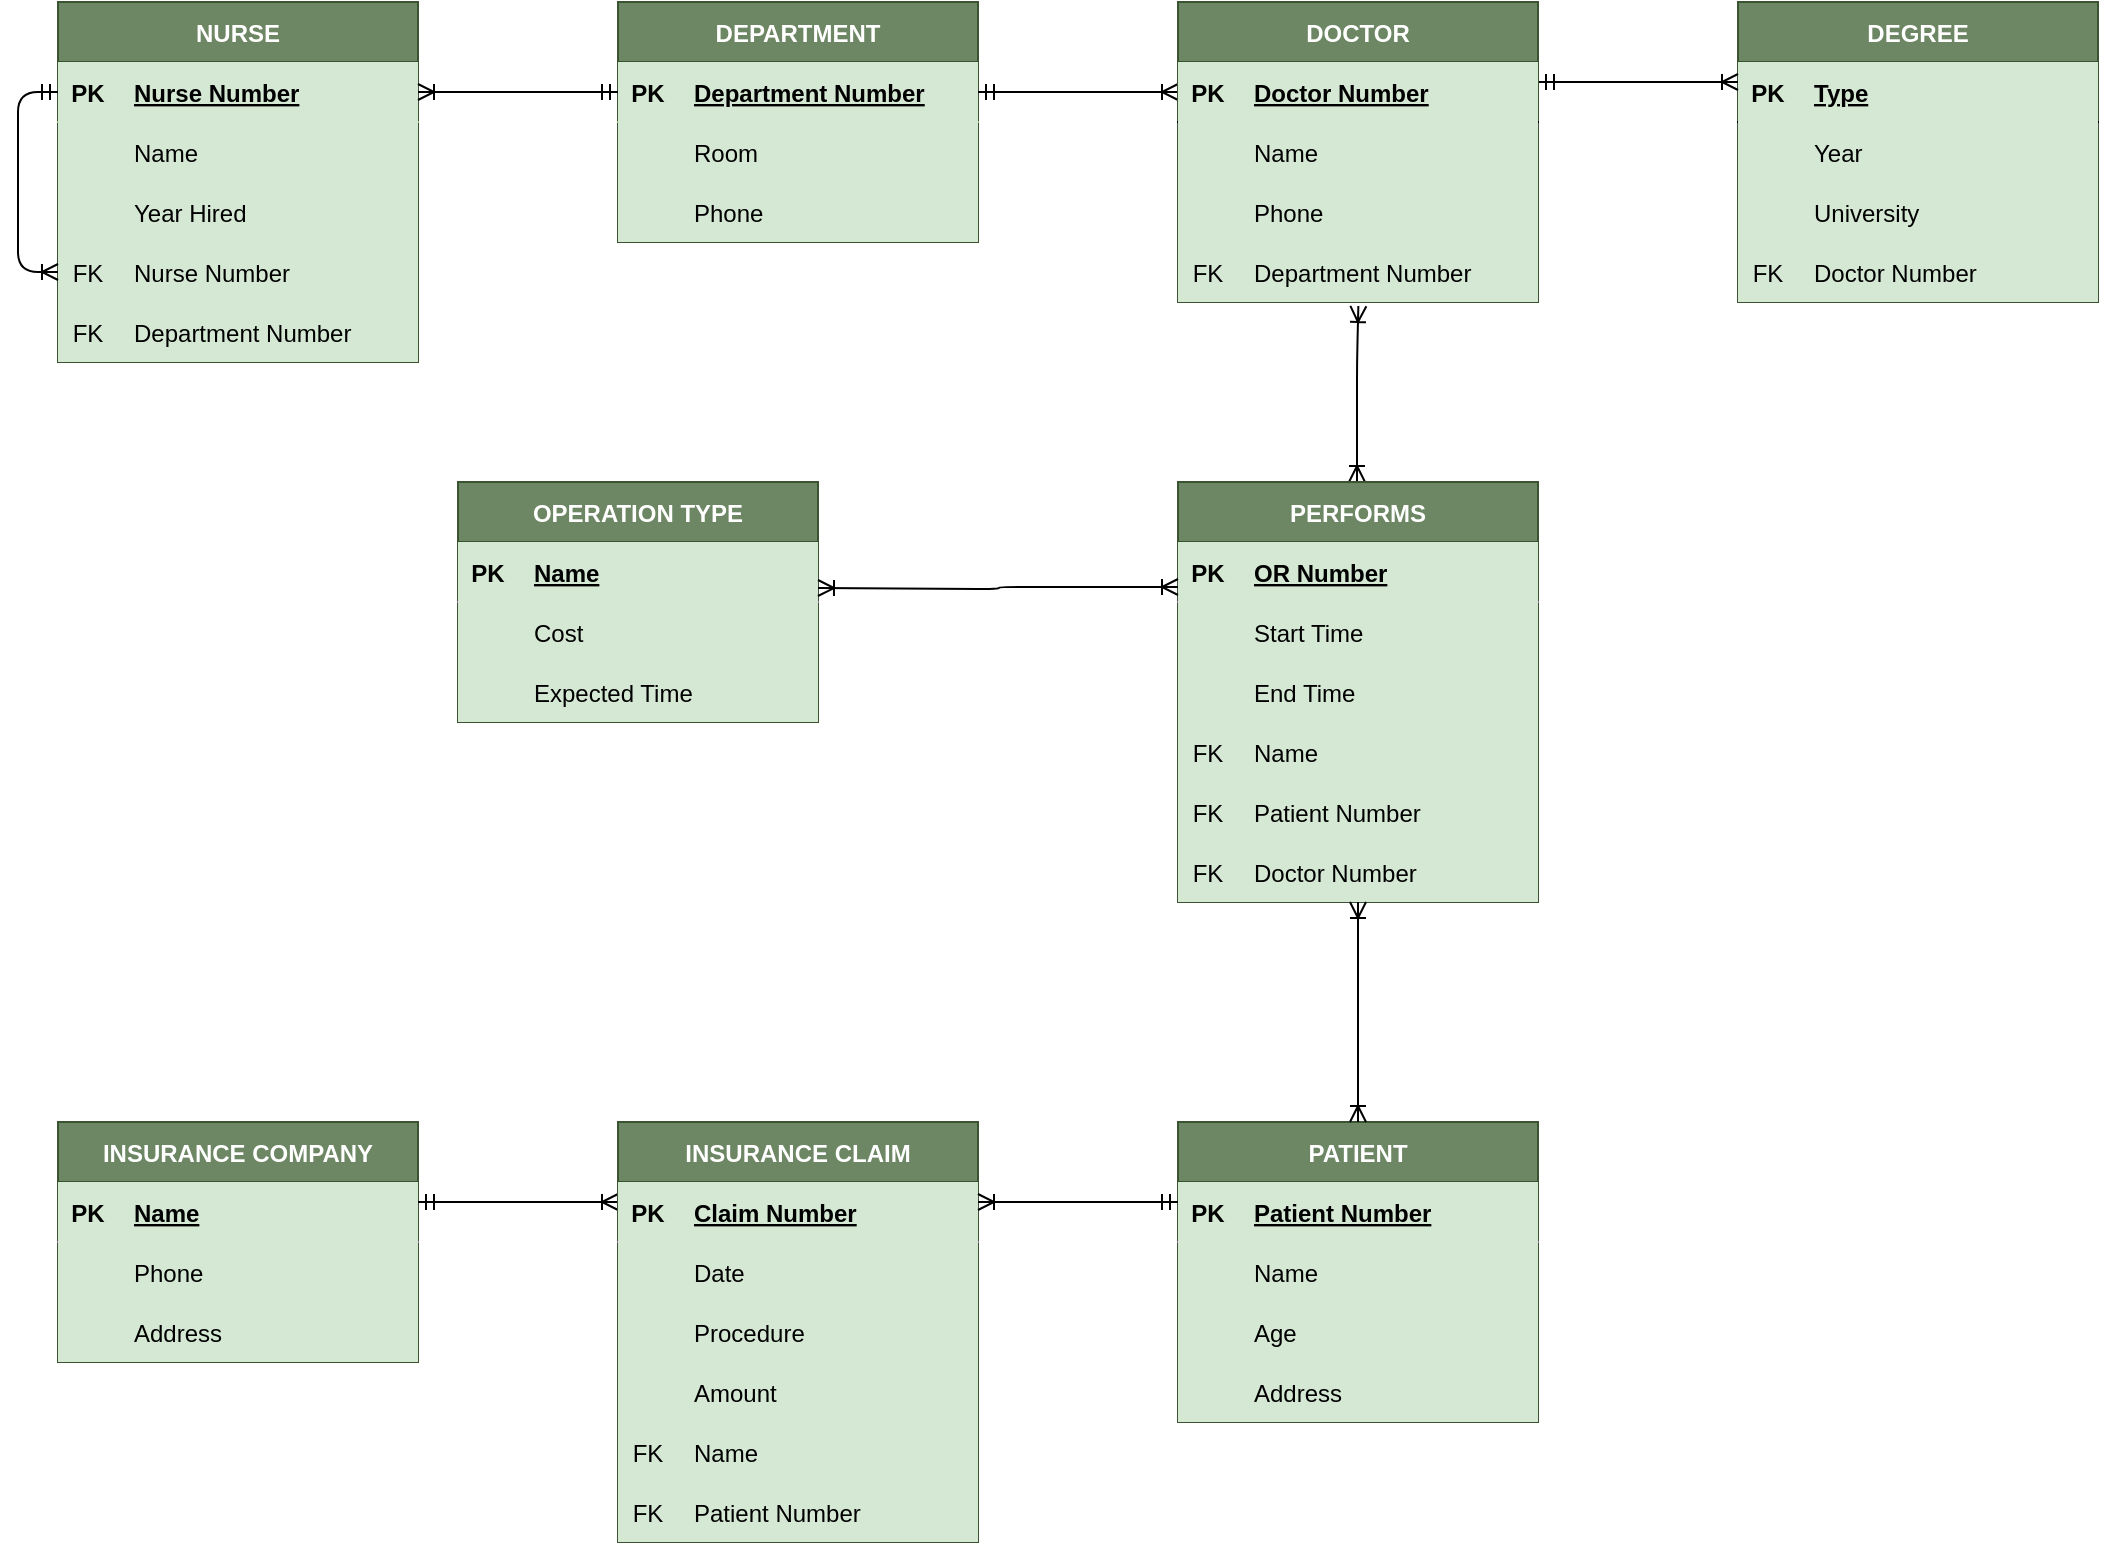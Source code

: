 <mxfile version="13.9.9" type="device"><diagram id="R2lEEEUBdFMjLlhIrx00" name="Page-1"><mxGraphModel dx="1463" dy="846" grid="1" gridSize="10" guides="1" tooltips="1" connect="1" arrows="1" fold="1" page="1" pageScale="1" pageWidth="1100" pageHeight="850" math="0" shadow="0" extFonts="Permanent Marker^https://fonts.googleapis.com/css?family=Permanent+Marker"><root><mxCell id="0"/><mxCell id="1" parent="0"/><mxCell id="9aG5olb4q19qfq-mBGyj-1" value="NURSE" style="shape=table;startSize=30;container=1;collapsible=1;childLayout=tableLayout;fixedRows=1;rowLines=0;fontStyle=1;align=center;resizeLast=1;fillColor=#6d8764;strokeColor=#3A5431;fontColor=#ffffff;" parent="1" vertex="1"><mxGeometry x="40" y="40" width="180" height="180" as="geometry"><mxRectangle x="30" y="30" width="70" height="30" as="alternateBounds"/></mxGeometry></mxCell><mxCell id="9aG5olb4q19qfq-mBGyj-2" value="" style="shape=partialRectangle;collapsible=0;dropTarget=0;pointerEvents=0;fillColor=#d5e8d4;top=0;left=0;bottom=1;right=0;points=[[0,0.5],[1,0.5]];portConstraint=eastwest;strokeColor=#82b366;" parent="9aG5olb4q19qfq-mBGyj-1" vertex="1"><mxGeometry y="30" width="180" height="30" as="geometry"/></mxCell><mxCell id="9aG5olb4q19qfq-mBGyj-3" value="PK" style="shape=partialRectangle;connectable=0;fillColor=#d5e8d4;top=0;left=0;bottom=0;right=0;fontStyle=1;overflow=hidden;strokeColor=#82b366;" parent="9aG5olb4q19qfq-mBGyj-2" vertex="1"><mxGeometry width="30" height="30" as="geometry"/></mxCell><mxCell id="9aG5olb4q19qfq-mBGyj-4" value="Nurse Number" style="shape=partialRectangle;connectable=0;fillColor=#d5e8d4;top=0;left=0;bottom=0;right=0;align=left;spacingLeft=6;fontStyle=5;overflow=hidden;strokeColor=#82b366;" parent="9aG5olb4q19qfq-mBGyj-2" vertex="1"><mxGeometry x="30" width="150" height="30" as="geometry"/></mxCell><mxCell id="9aG5olb4q19qfq-mBGyj-5" value="" style="shape=partialRectangle;collapsible=0;dropTarget=0;pointerEvents=0;fillColor=#d5e8d4;top=0;left=0;bottom=0;right=0;points=[[0,0.5],[1,0.5]];portConstraint=eastwest;strokeColor=#82b366;" parent="9aG5olb4q19qfq-mBGyj-1" vertex="1"><mxGeometry y="60" width="180" height="30" as="geometry"/></mxCell><mxCell id="9aG5olb4q19qfq-mBGyj-6" value="" style="shape=partialRectangle;connectable=0;fillColor=#d5e8d4;top=0;left=0;bottom=0;right=0;editable=1;overflow=hidden;strokeColor=#82b366;" parent="9aG5olb4q19qfq-mBGyj-5" vertex="1"><mxGeometry width="30" height="30" as="geometry"/></mxCell><mxCell id="9aG5olb4q19qfq-mBGyj-7" value="Name" style="shape=partialRectangle;connectable=0;fillColor=#d5e8d4;top=0;left=0;bottom=0;right=0;align=left;spacingLeft=6;overflow=hidden;strokeColor=#82b366;" parent="9aG5olb4q19qfq-mBGyj-5" vertex="1"><mxGeometry x="30" width="150" height="30" as="geometry"/></mxCell><mxCell id="9aG5olb4q19qfq-mBGyj-194" value="" style="shape=partialRectangle;collapsible=0;dropTarget=0;pointerEvents=0;fillColor=#d5e8d4;top=0;left=0;bottom=0;right=0;points=[[0,0.5],[1,0.5]];portConstraint=eastwest;strokeColor=#82b366;" parent="9aG5olb4q19qfq-mBGyj-1" vertex="1"><mxGeometry y="90" width="180" height="30" as="geometry"/></mxCell><mxCell id="9aG5olb4q19qfq-mBGyj-195" value="" style="shape=partialRectangle;connectable=0;fillColor=#d5e8d4;top=0;left=0;bottom=0;right=0;editable=1;overflow=hidden;strokeColor=#82b366;" parent="9aG5olb4q19qfq-mBGyj-194" vertex="1"><mxGeometry width="30" height="30" as="geometry"/></mxCell><mxCell id="9aG5olb4q19qfq-mBGyj-196" value="Year Hired" style="shape=partialRectangle;connectable=0;fillColor=#d5e8d4;top=0;left=0;bottom=0;right=0;align=left;spacingLeft=6;overflow=hidden;strokeColor=#82b366;" parent="9aG5olb4q19qfq-mBGyj-194" vertex="1"><mxGeometry x="30" width="150" height="30" as="geometry"/></mxCell><mxCell id="9aG5olb4q19qfq-mBGyj-197" value="" style="shape=partialRectangle;collapsible=0;dropTarget=0;pointerEvents=0;fillColor=#d5e8d4;top=0;left=0;bottom=0;right=0;points=[[0,0.5],[1,0.5]];portConstraint=eastwest;strokeColor=#82b366;" parent="9aG5olb4q19qfq-mBGyj-1" vertex="1"><mxGeometry y="120" width="180" height="30" as="geometry"/></mxCell><mxCell id="9aG5olb4q19qfq-mBGyj-198" value="FK" style="shape=partialRectangle;connectable=0;fillColor=#d5e8d4;top=0;left=0;bottom=0;right=0;editable=1;overflow=hidden;strokeColor=#82b366;" parent="9aG5olb4q19qfq-mBGyj-197" vertex="1"><mxGeometry width="30" height="30" as="geometry"/></mxCell><mxCell id="9aG5olb4q19qfq-mBGyj-199" value="Nurse Number" style="shape=partialRectangle;connectable=0;fillColor=#d5e8d4;top=0;left=0;bottom=0;right=0;align=left;spacingLeft=6;overflow=hidden;strokeColor=#82b366;" parent="9aG5olb4q19qfq-mBGyj-197" vertex="1"><mxGeometry x="30" width="150" height="30" as="geometry"/></mxCell><mxCell id="9aG5olb4q19qfq-mBGyj-71" value="" style="shape=partialRectangle;collapsible=0;dropTarget=0;pointerEvents=0;fillColor=#d5e8d4;top=0;left=0;bottom=0;right=0;points=[[0,0.5],[1,0.5]];portConstraint=eastwest;strokeColor=#82b366;" parent="9aG5olb4q19qfq-mBGyj-1" vertex="1"><mxGeometry y="150" width="180" height="30" as="geometry"/></mxCell><mxCell id="9aG5olb4q19qfq-mBGyj-72" value="FK" style="shape=partialRectangle;connectable=0;fillColor=#d5e8d4;top=0;left=0;bottom=0;right=0;editable=1;overflow=hidden;strokeColor=#82b366;" parent="9aG5olb4q19qfq-mBGyj-71" vertex="1"><mxGeometry width="30" height="30" as="geometry"/></mxCell><mxCell id="9aG5olb4q19qfq-mBGyj-73" value="Department Number" style="shape=partialRectangle;connectable=0;fillColor=#d5e8d4;top=0;left=0;bottom=0;right=0;align=left;spacingLeft=6;overflow=hidden;strokeColor=#82b366;" parent="9aG5olb4q19qfq-mBGyj-71" vertex="1"><mxGeometry x="30" width="150" height="30" as="geometry"/></mxCell><mxCell id="9aG5olb4q19qfq-mBGyj-18" value="DEPARTMENT" style="shape=table;startSize=30;container=1;collapsible=1;childLayout=tableLayout;fixedRows=1;rowLines=0;fontStyle=1;align=center;resizeLast=1;fillColor=#6d8764;strokeColor=#3A5431;fontColor=#ffffff;" parent="1" vertex="1"><mxGeometry x="320" y="40" width="180" height="120" as="geometry"/></mxCell><mxCell id="9aG5olb4q19qfq-mBGyj-19" value="" style="shape=partialRectangle;collapsible=0;dropTarget=0;pointerEvents=0;fillColor=#d5e8d4;top=0;left=0;bottom=1;right=0;points=[[0,0.5],[1,0.5]];portConstraint=eastwest;strokeColor=#82b366;" parent="9aG5olb4q19qfq-mBGyj-18" vertex="1"><mxGeometry y="30" width="180" height="30" as="geometry"/></mxCell><mxCell id="9aG5olb4q19qfq-mBGyj-20" value="PK" style="shape=partialRectangle;connectable=0;fillColor=#d5e8d4;top=0;left=0;bottom=0;right=0;fontStyle=1;overflow=hidden;strokeColor=#9673a6;" parent="9aG5olb4q19qfq-mBGyj-19" vertex="1"><mxGeometry width="30" height="30" as="geometry"/></mxCell><mxCell id="9aG5olb4q19qfq-mBGyj-21" value="Department Number" style="shape=partialRectangle;connectable=0;fillColor=#d5e8d4;top=0;left=0;bottom=0;right=0;align=left;spacingLeft=6;fontStyle=5;overflow=hidden;strokeColor=#82b366;" parent="9aG5olb4q19qfq-mBGyj-19" vertex="1"><mxGeometry x="30" width="150" height="30" as="geometry"/></mxCell><mxCell id="9aG5olb4q19qfq-mBGyj-22" value="" style="shape=partialRectangle;collapsible=0;dropTarget=0;pointerEvents=0;fillColor=#d5e8d4;top=0;left=0;bottom=0;right=0;points=[[0,0.5],[1,0.5]];portConstraint=eastwest;strokeColor=#82b366;" parent="9aG5olb4q19qfq-mBGyj-18" vertex="1"><mxGeometry y="60" width="180" height="30" as="geometry"/></mxCell><mxCell id="9aG5olb4q19qfq-mBGyj-23" value="" style="shape=partialRectangle;connectable=0;fillColor=#d5e8d4;top=0;left=0;bottom=0;right=0;editable=1;overflow=hidden;strokeColor=#9673a6;" parent="9aG5olb4q19qfq-mBGyj-22" vertex="1"><mxGeometry width="30" height="30" as="geometry"/></mxCell><mxCell id="9aG5olb4q19qfq-mBGyj-24" value="Room" style="shape=partialRectangle;connectable=0;fillColor=#d5e8d4;top=0;left=0;bottom=0;right=0;align=left;spacingLeft=6;overflow=hidden;strokeColor=#9673a6;" parent="9aG5olb4q19qfq-mBGyj-22" vertex="1"><mxGeometry x="30" width="150" height="30" as="geometry"/></mxCell><mxCell id="9aG5olb4q19qfq-mBGyj-25" value="" style="shape=partialRectangle;collapsible=0;dropTarget=0;pointerEvents=0;fillColor=#d5e8d4;top=0;left=0;bottom=0;right=0;points=[[0,0.5],[1,0.5]];portConstraint=eastwest;strokeColor=#82b366;" parent="9aG5olb4q19qfq-mBGyj-18" vertex="1"><mxGeometry y="90" width="180" height="30" as="geometry"/></mxCell><mxCell id="9aG5olb4q19qfq-mBGyj-26" value="" style="shape=partialRectangle;connectable=0;fillColor=#d5e8d4;top=0;left=0;bottom=0;right=0;editable=1;overflow=hidden;strokeColor=#9673a6;" parent="9aG5olb4q19qfq-mBGyj-25" vertex="1"><mxGeometry width="30" height="30" as="geometry"/></mxCell><mxCell id="9aG5olb4q19qfq-mBGyj-27" value="Phone" style="shape=partialRectangle;connectable=0;fillColor=#d5e8d4;top=0;left=0;bottom=0;right=0;align=left;spacingLeft=6;overflow=hidden;strokeColor=#9673a6;" parent="9aG5olb4q19qfq-mBGyj-25" vertex="1"><mxGeometry x="30" width="150" height="30" as="geometry"/></mxCell><mxCell id="9aG5olb4q19qfq-mBGyj-44" value="DEGREE" style="shape=table;startSize=30;container=1;collapsible=1;childLayout=tableLayout;fixedRows=1;rowLines=0;fontStyle=1;align=center;resizeLast=1;fillColor=#6d8764;strokeColor=#3A5431;fontColor=#ffffff;" parent="1" vertex="1"><mxGeometry x="880" y="40" width="180" height="150" as="geometry"/></mxCell><mxCell id="9aG5olb4q19qfq-mBGyj-45" value="" style="shape=partialRectangle;collapsible=0;dropTarget=0;pointerEvents=0;fillColor=none;top=0;left=0;bottom=1;right=0;points=[[0,0.5],[1,0.5]];portConstraint=eastwest;" parent="9aG5olb4q19qfq-mBGyj-44" vertex="1"><mxGeometry y="30" width="180" height="30" as="geometry"/></mxCell><mxCell id="9aG5olb4q19qfq-mBGyj-46" value="PK" style="shape=partialRectangle;connectable=0;fillColor=#d5e8d4;top=0;left=0;bottom=0;right=0;fontStyle=1;overflow=hidden;strokeColor=#82b366;" parent="9aG5olb4q19qfq-mBGyj-45" vertex="1"><mxGeometry width="30" height="30" as="geometry"/></mxCell><mxCell id="9aG5olb4q19qfq-mBGyj-47" value="Type" style="shape=partialRectangle;connectable=0;fillColor=#d5e8d4;top=0;left=0;bottom=0;right=0;align=left;spacingLeft=6;fontStyle=5;overflow=hidden;strokeColor=#82b366;" parent="9aG5olb4q19qfq-mBGyj-45" vertex="1"><mxGeometry x="30" width="150" height="30" as="geometry"/></mxCell><mxCell id="9aG5olb4q19qfq-mBGyj-48" value="" style="shape=partialRectangle;collapsible=0;dropTarget=0;pointerEvents=0;fillColor=none;top=0;left=0;bottom=0;right=0;points=[[0,0.5],[1,0.5]];portConstraint=eastwest;" parent="9aG5olb4q19qfq-mBGyj-44" vertex="1"><mxGeometry y="60" width="180" height="30" as="geometry"/></mxCell><mxCell id="9aG5olb4q19qfq-mBGyj-49" value="" style="shape=partialRectangle;connectable=0;fillColor=#d5e8d4;top=0;left=0;bottom=0;right=0;editable=1;overflow=hidden;strokeColor=#82b366;" parent="9aG5olb4q19qfq-mBGyj-48" vertex="1"><mxGeometry width="30" height="30" as="geometry"/></mxCell><mxCell id="9aG5olb4q19qfq-mBGyj-50" value="Year" style="shape=partialRectangle;connectable=0;fillColor=#d5e8d4;top=0;left=0;bottom=0;right=0;align=left;spacingLeft=6;overflow=hidden;strokeColor=#82b366;" parent="9aG5olb4q19qfq-mBGyj-48" vertex="1"><mxGeometry x="30" width="150" height="30" as="geometry"/></mxCell><mxCell id="9aG5olb4q19qfq-mBGyj-51" value="" style="shape=partialRectangle;collapsible=0;dropTarget=0;pointerEvents=0;fillColor=none;top=0;left=0;bottom=0;right=0;points=[[0,0.5],[1,0.5]];portConstraint=eastwest;" parent="9aG5olb4q19qfq-mBGyj-44" vertex="1"><mxGeometry y="90" width="180" height="30" as="geometry"/></mxCell><mxCell id="9aG5olb4q19qfq-mBGyj-52" value="" style="shape=partialRectangle;connectable=0;fillColor=#d5e8d4;top=0;left=0;bottom=0;right=0;editable=1;overflow=hidden;strokeColor=#82b366;" parent="9aG5olb4q19qfq-mBGyj-51" vertex="1"><mxGeometry width="30" height="30" as="geometry"/></mxCell><mxCell id="9aG5olb4q19qfq-mBGyj-53" value="University" style="shape=partialRectangle;connectable=0;fillColor=#d5e8d4;top=0;left=0;bottom=0;right=0;align=left;spacingLeft=6;overflow=hidden;strokeColor=#82b366;" parent="9aG5olb4q19qfq-mBGyj-51" vertex="1"><mxGeometry x="30" width="150" height="30" as="geometry"/></mxCell><mxCell id="9aG5olb4q19qfq-mBGyj-221" value="" style="shape=partialRectangle;collapsible=0;dropTarget=0;pointerEvents=0;fillColor=none;top=0;left=0;bottom=0;right=0;points=[[0,0.5],[1,0.5]];portConstraint=eastwest;" parent="9aG5olb4q19qfq-mBGyj-44" vertex="1"><mxGeometry y="120" width="180" height="30" as="geometry"/></mxCell><mxCell id="9aG5olb4q19qfq-mBGyj-222" value="FK" style="shape=partialRectangle;connectable=0;fillColor=#d5e8d4;top=0;left=0;bottom=0;right=0;editable=1;overflow=hidden;strokeColor=#82b366;" parent="9aG5olb4q19qfq-mBGyj-221" vertex="1"><mxGeometry width="30" height="30" as="geometry"/></mxCell><mxCell id="9aG5olb4q19qfq-mBGyj-223" value="Doctor Number" style="shape=partialRectangle;connectable=0;fillColor=#d5e8d4;top=0;left=0;bottom=0;right=0;align=left;spacingLeft=6;overflow=hidden;strokeColor=#82b366;" parent="9aG5olb4q19qfq-mBGyj-221" vertex="1"><mxGeometry x="30" width="150" height="30" as="geometry"/></mxCell><mxCell id="9aG5olb4q19qfq-mBGyj-90" value="OPERATION TYPE" style="shape=table;startSize=30;container=1;collapsible=1;childLayout=tableLayout;fixedRows=1;rowLines=0;fontStyle=1;align=center;resizeLast=1;fillColor=#6d8764;strokeColor=#3A5431;fontColor=#ffffff;" parent="1" vertex="1"><mxGeometry x="240" y="280" width="180" height="120" as="geometry"/></mxCell><mxCell id="9aG5olb4q19qfq-mBGyj-91" value="" style="shape=partialRectangle;collapsible=0;dropTarget=0;pointerEvents=0;fillColor=#e1d5e7;top=0;left=0;bottom=1;right=0;points=[[0,0.5],[1,0.5]];portConstraint=eastwest;strokeColor=#9673a6;" parent="9aG5olb4q19qfq-mBGyj-90" vertex="1"><mxGeometry y="30" width="180" height="30" as="geometry"/></mxCell><mxCell id="9aG5olb4q19qfq-mBGyj-92" value="PK" style="shape=partialRectangle;connectable=0;fillColor=#d5e8d4;top=0;left=0;bottom=0;right=0;fontStyle=1;overflow=hidden;strokeColor=#82b366;" parent="9aG5olb4q19qfq-mBGyj-91" vertex="1"><mxGeometry width="30" height="30" as="geometry"/></mxCell><mxCell id="9aG5olb4q19qfq-mBGyj-93" value="Name" style="shape=partialRectangle;connectable=0;fillColor=#d5e8d4;top=0;left=0;bottom=0;right=0;align=left;spacingLeft=6;fontStyle=5;overflow=hidden;strokeColor=#82b366;" parent="9aG5olb4q19qfq-mBGyj-91" vertex="1"><mxGeometry x="30" width="150" height="30" as="geometry"/></mxCell><mxCell id="9aG5olb4q19qfq-mBGyj-94" value="" style="shape=partialRectangle;collapsible=0;dropTarget=0;pointerEvents=0;fillColor=#e1d5e7;top=0;left=0;bottom=0;right=0;points=[[0,0.5],[1,0.5]];portConstraint=eastwest;strokeColor=#9673a6;" parent="9aG5olb4q19qfq-mBGyj-90" vertex="1"><mxGeometry y="60" width="180" height="30" as="geometry"/></mxCell><mxCell id="9aG5olb4q19qfq-mBGyj-95" value="" style="shape=partialRectangle;connectable=0;fillColor=#d5e8d4;top=0;left=0;bottom=0;right=0;editable=1;overflow=hidden;strokeColor=#82b366;" parent="9aG5olb4q19qfq-mBGyj-94" vertex="1"><mxGeometry width="30" height="30" as="geometry"/></mxCell><mxCell id="9aG5olb4q19qfq-mBGyj-96" value="Cost" style="shape=partialRectangle;connectable=0;fillColor=#d5e8d4;top=0;left=0;bottom=0;right=0;align=left;spacingLeft=6;overflow=hidden;strokeColor=#82b366;" parent="9aG5olb4q19qfq-mBGyj-94" vertex="1"><mxGeometry x="30" width="150" height="30" as="geometry"/></mxCell><mxCell id="9aG5olb4q19qfq-mBGyj-97" value="" style="shape=partialRectangle;collapsible=0;dropTarget=0;pointerEvents=0;fillColor=#e1d5e7;top=0;left=0;bottom=0;right=0;points=[[0,0.5],[1,0.5]];portConstraint=eastwest;strokeColor=#9673a6;" parent="9aG5olb4q19qfq-mBGyj-90" vertex="1"><mxGeometry y="90" width="180" height="30" as="geometry"/></mxCell><mxCell id="9aG5olb4q19qfq-mBGyj-98" value="" style="shape=partialRectangle;connectable=0;fillColor=#d5e8d4;top=0;left=0;bottom=0;right=0;editable=1;overflow=hidden;strokeColor=#82b366;" parent="9aG5olb4q19qfq-mBGyj-97" vertex="1"><mxGeometry width="30" height="30" as="geometry"/></mxCell><mxCell id="9aG5olb4q19qfq-mBGyj-99" value="Expected Time" style="shape=partialRectangle;connectable=0;fillColor=#d5e8d4;top=0;left=0;bottom=0;right=0;align=left;spacingLeft=6;overflow=hidden;strokeColor=#82b366;" parent="9aG5olb4q19qfq-mBGyj-97" vertex="1"><mxGeometry x="30" width="150" height="30" as="geometry"/></mxCell><mxCell id="9aG5olb4q19qfq-mBGyj-118" value="PATIENT" style="shape=table;startSize=30;container=1;collapsible=1;childLayout=tableLayout;fixedRows=1;rowLines=0;fontStyle=1;align=center;resizeLast=1;strokeWidth=1;fontSize=12;fontColor=#ffffff;html=0;fillColor=#6d8764;strokeColor=#3A5431;" parent="1" vertex="1"><mxGeometry x="600" y="600" width="180" height="150" as="geometry"/></mxCell><mxCell id="9aG5olb4q19qfq-mBGyj-119" value="" style="shape=partialRectangle;collapsible=0;dropTarget=0;pointerEvents=0;fillColor=#e1d5e7;top=0;left=0;bottom=1;right=0;points=[[0,0.5],[1,0.5]];portConstraint=eastwest;strokeColor=#9673a6;" parent="9aG5olb4q19qfq-mBGyj-118" vertex="1"><mxGeometry y="30" width="180" height="30" as="geometry"/></mxCell><mxCell id="9aG5olb4q19qfq-mBGyj-120" value="PK" style="shape=partialRectangle;connectable=0;fillColor=#d5e8d4;top=0;left=0;bottom=0;right=0;fontStyle=1;overflow=hidden;strokeColor=#82b366;" parent="9aG5olb4q19qfq-mBGyj-119" vertex="1"><mxGeometry width="30" height="30" as="geometry"/></mxCell><mxCell id="9aG5olb4q19qfq-mBGyj-121" value="Patient Number" style="shape=partialRectangle;connectable=0;fillColor=#d5e8d4;top=0;left=0;bottom=0;right=0;align=left;spacingLeft=6;fontStyle=5;overflow=hidden;strokeColor=#82b366;" parent="9aG5olb4q19qfq-mBGyj-119" vertex="1"><mxGeometry x="30" width="150" height="30" as="geometry"/></mxCell><mxCell id="9aG5olb4q19qfq-mBGyj-122" value="" style="shape=partialRectangle;collapsible=0;dropTarget=0;pointerEvents=0;fillColor=#e1d5e7;top=0;left=0;bottom=0;right=0;points=[[0,0.5],[1,0.5]];portConstraint=eastwest;strokeColor=#9673a6;" parent="9aG5olb4q19qfq-mBGyj-118" vertex="1"><mxGeometry y="60" width="180" height="30" as="geometry"/></mxCell><mxCell id="9aG5olb4q19qfq-mBGyj-123" value="" style="shape=partialRectangle;connectable=0;fillColor=#d5e8d4;top=0;left=0;bottom=0;right=0;editable=1;overflow=hidden;strokeColor=#82b366;" parent="9aG5olb4q19qfq-mBGyj-122" vertex="1"><mxGeometry width="30" height="30" as="geometry"/></mxCell><mxCell id="9aG5olb4q19qfq-mBGyj-124" value="Name" style="shape=partialRectangle;connectable=0;fillColor=#d5e8d4;top=0;left=0;bottom=0;right=0;align=left;spacingLeft=6;overflow=hidden;strokeColor=#82b366;" parent="9aG5olb4q19qfq-mBGyj-122" vertex="1"><mxGeometry x="30" width="150" height="30" as="geometry"/></mxCell><mxCell id="9aG5olb4q19qfq-mBGyj-125" value="" style="shape=partialRectangle;collapsible=0;dropTarget=0;pointerEvents=0;fillColor=#e1d5e7;top=0;left=0;bottom=0;right=0;points=[[0,0.5],[1,0.5]];portConstraint=eastwest;strokeColor=#9673a6;" parent="9aG5olb4q19qfq-mBGyj-118" vertex="1"><mxGeometry y="90" width="180" height="30" as="geometry"/></mxCell><mxCell id="9aG5olb4q19qfq-mBGyj-126" value="" style="shape=partialRectangle;connectable=0;fillColor=#d5e8d4;top=0;left=0;bottom=0;right=0;editable=1;overflow=hidden;strokeColor=#82b366;" parent="9aG5olb4q19qfq-mBGyj-125" vertex="1"><mxGeometry width="30" height="30" as="geometry"/></mxCell><mxCell id="9aG5olb4q19qfq-mBGyj-127" value="Age" style="shape=partialRectangle;connectable=0;fillColor=#d5e8d4;top=0;left=0;bottom=0;right=0;align=left;spacingLeft=6;overflow=hidden;strokeColor=#82b366;" parent="9aG5olb4q19qfq-mBGyj-125" vertex="1"><mxGeometry x="30" width="150" height="30" as="geometry"/></mxCell><mxCell id="9aG5olb4q19qfq-mBGyj-128" value="" style="shape=partialRectangle;collapsible=0;dropTarget=0;pointerEvents=0;fillColor=#e1d5e7;top=0;left=0;bottom=0;right=0;points=[[0,0.5],[1,0.5]];portConstraint=eastwest;strokeColor=#9673a6;" parent="9aG5olb4q19qfq-mBGyj-118" vertex="1"><mxGeometry y="120" width="180" height="30" as="geometry"/></mxCell><mxCell id="9aG5olb4q19qfq-mBGyj-129" value="" style="shape=partialRectangle;connectable=0;fillColor=#d5e8d4;top=0;left=0;bottom=0;right=0;editable=1;overflow=hidden;strokeColor=#82b366;" parent="9aG5olb4q19qfq-mBGyj-128" vertex="1"><mxGeometry width="30" height="30" as="geometry"/></mxCell><mxCell id="9aG5olb4q19qfq-mBGyj-130" value="Address" style="shape=partialRectangle;connectable=0;fillColor=#d5e8d4;top=0;left=0;bottom=0;right=0;align=left;spacingLeft=6;overflow=hidden;strokeColor=#82b366;" parent="9aG5olb4q19qfq-mBGyj-128" vertex="1"><mxGeometry x="30" width="150" height="30" as="geometry"/></mxCell><mxCell id="9aG5olb4q19qfq-mBGyj-170" value="INSURANCE COMPANY" style="shape=table;startSize=30;container=1;collapsible=1;childLayout=tableLayout;fixedRows=1;rowLines=0;fontStyle=1;align=center;resizeLast=1;strokeWidth=1;fontSize=12;fontColor=#ffffff;html=0;fillColor=#6d8764;strokeColor=#3A5431;" parent="1" vertex="1"><mxGeometry x="40" y="600" width="180" height="120" as="geometry"/></mxCell><mxCell id="9aG5olb4q19qfq-mBGyj-171" value="" style="shape=partialRectangle;collapsible=0;dropTarget=0;pointerEvents=0;fillColor=#e1d5e7;top=0;left=0;bottom=1;right=0;points=[[0,0.5],[1,0.5]];portConstraint=eastwest;strokeColor=#9673a6;" parent="9aG5olb4q19qfq-mBGyj-170" vertex="1"><mxGeometry y="30" width="180" height="30" as="geometry"/></mxCell><mxCell id="9aG5olb4q19qfq-mBGyj-172" value="PK" style="shape=partialRectangle;connectable=0;fillColor=#d5e8d4;top=0;left=0;bottom=0;right=0;fontStyle=1;overflow=hidden;strokeColor=#82b366;" parent="9aG5olb4q19qfq-mBGyj-171" vertex="1"><mxGeometry width="30" height="30" as="geometry"/></mxCell><mxCell id="9aG5olb4q19qfq-mBGyj-173" value="Name" style="shape=partialRectangle;connectable=0;fillColor=#d5e8d4;top=0;left=0;bottom=0;right=0;align=left;spacingLeft=6;fontStyle=5;overflow=hidden;strokeColor=#82b366;" parent="9aG5olb4q19qfq-mBGyj-171" vertex="1"><mxGeometry x="30" width="150" height="30" as="geometry"/></mxCell><mxCell id="9aG5olb4q19qfq-mBGyj-174" value="" style="shape=partialRectangle;collapsible=0;dropTarget=0;pointerEvents=0;fillColor=#e1d5e7;top=0;left=0;bottom=0;right=0;points=[[0,0.5],[1,0.5]];portConstraint=eastwest;strokeColor=#9673a6;" parent="9aG5olb4q19qfq-mBGyj-170" vertex="1"><mxGeometry y="60" width="180" height="30" as="geometry"/></mxCell><mxCell id="9aG5olb4q19qfq-mBGyj-175" value="" style="shape=partialRectangle;connectable=0;fillColor=#d5e8d4;top=0;left=0;bottom=0;right=0;editable=1;overflow=hidden;strokeColor=#82b366;" parent="9aG5olb4q19qfq-mBGyj-174" vertex="1"><mxGeometry width="30" height="30" as="geometry"/></mxCell><mxCell id="9aG5olb4q19qfq-mBGyj-176" value="Phone" style="shape=partialRectangle;connectable=0;fillColor=#d5e8d4;top=0;left=0;bottom=0;right=0;align=left;spacingLeft=6;overflow=hidden;strokeColor=#82b366;" parent="9aG5olb4q19qfq-mBGyj-174" vertex="1"><mxGeometry x="30" width="150" height="30" as="geometry"/></mxCell><mxCell id="9aG5olb4q19qfq-mBGyj-177" value="" style="shape=partialRectangle;collapsible=0;dropTarget=0;pointerEvents=0;fillColor=#e1d5e7;top=0;left=0;bottom=0;right=0;points=[[0,0.5],[1,0.5]];portConstraint=eastwest;strokeColor=#9673a6;" parent="9aG5olb4q19qfq-mBGyj-170" vertex="1"><mxGeometry y="90" width="180" height="30" as="geometry"/></mxCell><mxCell id="9aG5olb4q19qfq-mBGyj-178" value="" style="shape=partialRectangle;connectable=0;fillColor=#d5e8d4;top=0;left=0;bottom=0;right=0;editable=1;overflow=hidden;strokeColor=#82b366;" parent="9aG5olb4q19qfq-mBGyj-177" vertex="1"><mxGeometry width="30" height="30" as="geometry"/></mxCell><mxCell id="9aG5olb4q19qfq-mBGyj-179" value="Address" style="shape=partialRectangle;connectable=0;fillColor=#d5e8d4;top=0;left=0;bottom=0;right=0;align=left;spacingLeft=6;overflow=hidden;strokeColor=#82b366;" parent="9aG5olb4q19qfq-mBGyj-177" vertex="1"><mxGeometry x="30" width="150" height="30" as="geometry"/></mxCell><mxCell id="9aG5olb4q19qfq-mBGyj-185" value="" style="edgeStyle=orthogonalEdgeStyle;fontSize=12;html=1;endArrow=ERoneToMany;startArrow=ERmandOne;exitX=0;exitY=0.5;exitDx=0;exitDy=0;entryX=1;entryY=0.5;entryDx=0;entryDy=0;" parent="1" source="9aG5olb4q19qfq-mBGyj-19" target="9aG5olb4q19qfq-mBGyj-2" edge="1"><mxGeometry width="100" height="100" relative="1" as="geometry"><mxPoint x="260" y="260" as="sourcePoint"/><mxPoint x="260" y="110" as="targetPoint"/></mxGeometry></mxCell><mxCell id="9aG5olb4q19qfq-mBGyj-187" value="" style="edgeStyle=orthogonalEdgeStyle;fontSize=12;html=1;endArrow=ERoneToMany;startArrow=ERmandOne;exitX=1;exitY=0.5;exitDx=0;exitDy=0;endFill=0;startFill=0;" parent="1" source="9aG5olb4q19qfq-mBGyj-19" edge="1"><mxGeometry width="100" height="100" relative="1" as="geometry"><mxPoint x="500" y="210" as="sourcePoint"/><mxPoint x="600" y="85" as="targetPoint"/></mxGeometry></mxCell><mxCell id="9aG5olb4q19qfq-mBGyj-189" value="" style="edgeStyle=elbowEdgeStyle;fontSize=12;html=1;endArrow=ERoneToMany;startArrow=ERmandOne;entryX=0;entryY=0.75;entryDx=0;entryDy=0;exitX=0;exitY=0.25;exitDx=0;exitDy=0;" parent="1" source="9aG5olb4q19qfq-mBGyj-1" target="9aG5olb4q19qfq-mBGyj-1" edge="1"><mxGeometry width="100" height="100" relative="1" as="geometry"><mxPoint x="70" y="210" as="sourcePoint"/><mxPoint x="210" y="224.5" as="targetPoint"/><Array as="points"><mxPoint x="20" y="80"/><mxPoint x="10" y="120"/></Array></mxGeometry></mxCell><mxCell id="9aG5olb4q19qfq-mBGyj-190" value="" style="edgeStyle=orthogonalEdgeStyle;fontSize=12;html=1;endArrow=ERoneToMany;startArrow=ERmandOne;exitX=1;exitY=0.5;exitDx=0;exitDy=0;endFill=0;startFill=0;" parent="1" edge="1"><mxGeometry width="100" height="100" relative="1" as="geometry"><mxPoint x="780" y="80" as="sourcePoint"/><mxPoint x="880" y="80" as="targetPoint"/></mxGeometry></mxCell><mxCell id="9aG5olb4q19qfq-mBGyj-191" value="" style="fontSize=12;html=1;endArrow=ERoneToMany;startArrow=ERoneToMany;edgeStyle=orthogonalEdgeStyle;entryX=0.501;entryY=1.067;entryDx=0;entryDy=0;entryPerimeter=0;" parent="1" target="9aG5olb4q19qfq-mBGyj-247" edge="1"><mxGeometry width="100" height="100" relative="1" as="geometry"><mxPoint x="689.5" y="280" as="sourcePoint"/><mxPoint x="689.5" y="200" as="targetPoint"/><Array as="points"><mxPoint x="690" y="220"/><mxPoint x="690" y="220"/></Array></mxGeometry></mxCell><mxCell id="9aG5olb4q19qfq-mBGyj-193" value="" style="edgeStyle=orthogonalEdgeStyle;fontSize=12;html=1;endArrow=ERoneToMany;startArrow=ERmandOne;entryX=1;entryY=0.5;entryDx=0;entryDy=0;" parent="1" edge="1"><mxGeometry width="100" height="100" relative="1" as="geometry"><mxPoint x="220" y="640" as="sourcePoint"/><mxPoint x="320" y="640" as="targetPoint"/></mxGeometry></mxCell><mxCell id="9aG5olb4q19qfq-mBGyj-237" value="DOCTOR" style="shape=table;startSize=30;container=1;collapsible=1;childLayout=tableLayout;fixedRows=1;rowLines=0;fontStyle=1;align=center;resizeLast=1;fillColor=#6d8764;strokeColor=#3A5431;fontColor=#ffffff;" parent="1" vertex="1"><mxGeometry x="600" y="40" width="180" height="150" as="geometry"/></mxCell><mxCell id="9aG5olb4q19qfq-mBGyj-238" value="" style="shape=partialRectangle;collapsible=0;dropTarget=0;pointerEvents=0;fillColor=none;top=0;left=0;bottom=1;right=0;points=[[0,0.5],[1,0.5]];portConstraint=eastwest;" parent="9aG5olb4q19qfq-mBGyj-237" vertex="1"><mxGeometry y="30" width="180" height="30" as="geometry"/></mxCell><mxCell id="9aG5olb4q19qfq-mBGyj-239" value="PK" style="shape=partialRectangle;connectable=0;fillColor=#d5e8d4;top=0;left=0;bottom=0;right=0;fontStyle=1;overflow=hidden;strokeColor=#82b366;" parent="9aG5olb4q19qfq-mBGyj-238" vertex="1"><mxGeometry width="30" height="30" as="geometry"/></mxCell><mxCell id="9aG5olb4q19qfq-mBGyj-240" value="Doctor Number" style="shape=partialRectangle;connectable=0;fillColor=#d5e8d4;top=0;left=0;bottom=0;right=0;align=left;spacingLeft=6;fontStyle=5;overflow=hidden;strokeColor=#82b366;" parent="9aG5olb4q19qfq-mBGyj-238" vertex="1"><mxGeometry x="30" width="150" height="30" as="geometry"/></mxCell><mxCell id="9aG5olb4q19qfq-mBGyj-241" value="" style="shape=partialRectangle;collapsible=0;dropTarget=0;pointerEvents=0;fillColor=none;top=0;left=0;bottom=0;right=0;points=[[0,0.5],[1,0.5]];portConstraint=eastwest;" parent="9aG5olb4q19qfq-mBGyj-237" vertex="1"><mxGeometry y="60" width="180" height="30" as="geometry"/></mxCell><mxCell id="9aG5olb4q19qfq-mBGyj-242" value="" style="shape=partialRectangle;connectable=0;fillColor=#d5e8d4;top=0;left=0;bottom=0;right=0;editable=1;overflow=hidden;strokeColor=#82b366;" parent="9aG5olb4q19qfq-mBGyj-241" vertex="1"><mxGeometry width="30" height="30" as="geometry"/></mxCell><mxCell id="9aG5olb4q19qfq-mBGyj-243" value="Name" style="shape=partialRectangle;connectable=0;fillColor=#d5e8d4;top=0;left=0;bottom=0;right=0;align=left;spacingLeft=6;overflow=hidden;strokeColor=#82b366;" parent="9aG5olb4q19qfq-mBGyj-241" vertex="1"><mxGeometry x="30" width="150" height="30" as="geometry"/></mxCell><mxCell id="9aG5olb4q19qfq-mBGyj-244" value="" style="shape=partialRectangle;collapsible=0;dropTarget=0;pointerEvents=0;fillColor=none;top=0;left=0;bottom=0;right=0;points=[[0,0.5],[1,0.5]];portConstraint=eastwest;" parent="9aG5olb4q19qfq-mBGyj-237" vertex="1"><mxGeometry y="90" width="180" height="30" as="geometry"/></mxCell><mxCell id="9aG5olb4q19qfq-mBGyj-245" value="" style="shape=partialRectangle;connectable=0;fillColor=#d5e8d4;top=0;left=0;bottom=0;right=0;editable=1;overflow=hidden;strokeColor=#82b366;" parent="9aG5olb4q19qfq-mBGyj-244" vertex="1"><mxGeometry width="30" height="30" as="geometry"/></mxCell><mxCell id="9aG5olb4q19qfq-mBGyj-246" value="Phone" style="shape=partialRectangle;connectable=0;fillColor=#d5e8d4;top=0;left=0;bottom=0;right=0;align=left;spacingLeft=6;overflow=hidden;strokeColor=#82b366;" parent="9aG5olb4q19qfq-mBGyj-244" vertex="1"><mxGeometry x="30" width="150" height="30" as="geometry"/></mxCell><mxCell id="9aG5olb4q19qfq-mBGyj-247" value="" style="shape=partialRectangle;collapsible=0;dropTarget=0;pointerEvents=0;fillColor=none;top=0;left=0;bottom=0;right=0;points=[[0,0.5],[1,0.5]];portConstraint=eastwest;" parent="9aG5olb4q19qfq-mBGyj-237" vertex="1"><mxGeometry y="120" width="180" height="30" as="geometry"/></mxCell><mxCell id="9aG5olb4q19qfq-mBGyj-248" value="FK" style="shape=partialRectangle;connectable=0;fillColor=#d5e8d4;top=0;left=0;bottom=0;right=0;editable=1;overflow=hidden;strokeColor=#82b366;" parent="9aG5olb4q19qfq-mBGyj-247" vertex="1"><mxGeometry width="30" height="30" as="geometry"/></mxCell><mxCell id="9aG5olb4q19qfq-mBGyj-249" value="Department Number" style="shape=partialRectangle;connectable=0;fillColor=#d5e8d4;top=0;left=0;bottom=0;right=0;align=left;spacingLeft=6;overflow=hidden;strokeColor=#82b366;" parent="9aG5olb4q19qfq-mBGyj-247" vertex="1"><mxGeometry x="30" width="150" height="30" as="geometry"/></mxCell><mxCell id="9aG5olb4q19qfq-mBGyj-253" value="INSURANCE CLAIM" style="shape=table;startSize=30;container=1;collapsible=1;childLayout=tableLayout;fixedRows=1;rowLines=0;fontStyle=1;align=center;resizeLast=1;fillColor=#6d8764;strokeColor=#3A5431;fontColor=#ffffff;" parent="1" vertex="1"><mxGeometry x="320" y="600" width="180" height="210" as="geometry"><mxRectangle x="30" y="30" width="70" height="30" as="alternateBounds"/></mxGeometry></mxCell><mxCell id="9aG5olb4q19qfq-mBGyj-254" value="" style="shape=partialRectangle;collapsible=0;dropTarget=0;pointerEvents=0;fillColor=#e1d5e7;top=0;left=0;bottom=1;right=0;points=[[0,0.5],[1,0.5]];portConstraint=eastwest;strokeColor=#9673a6;" parent="9aG5olb4q19qfq-mBGyj-253" vertex="1"><mxGeometry y="30" width="180" height="30" as="geometry"/></mxCell><mxCell id="9aG5olb4q19qfq-mBGyj-255" value="PK" style="shape=partialRectangle;connectable=0;fillColor=#d5e8d4;top=0;left=0;bottom=0;right=0;fontStyle=1;overflow=hidden;strokeColor=#82b366;" parent="9aG5olb4q19qfq-mBGyj-254" vertex="1"><mxGeometry width="30" height="30" as="geometry"/></mxCell><mxCell id="9aG5olb4q19qfq-mBGyj-256" value="Claim Number" style="shape=partialRectangle;connectable=0;fillColor=#d5e8d4;top=0;left=0;bottom=0;right=0;align=left;spacingLeft=6;fontStyle=5;overflow=hidden;strokeColor=#82b366;" parent="9aG5olb4q19qfq-mBGyj-254" vertex="1"><mxGeometry x="30" width="150" height="30" as="geometry"/></mxCell><mxCell id="9aG5olb4q19qfq-mBGyj-257" value="" style="shape=partialRectangle;collapsible=0;dropTarget=0;pointerEvents=0;fillColor=#e1d5e7;top=0;left=0;bottom=0;right=0;points=[[0,0.5],[1,0.5]];portConstraint=eastwest;strokeColor=#9673a6;" parent="9aG5olb4q19qfq-mBGyj-253" vertex="1"><mxGeometry y="60" width="180" height="30" as="geometry"/></mxCell><mxCell id="9aG5olb4q19qfq-mBGyj-258" value="" style="shape=partialRectangle;connectable=0;fillColor=#d5e8d4;top=0;left=0;bottom=0;right=0;editable=1;overflow=hidden;strokeColor=#82b366;" parent="9aG5olb4q19qfq-mBGyj-257" vertex="1"><mxGeometry width="30" height="30" as="geometry"/></mxCell><mxCell id="9aG5olb4q19qfq-mBGyj-259" value="Date" style="shape=partialRectangle;connectable=0;fillColor=#d5e8d4;top=0;left=0;bottom=0;right=0;align=left;spacingLeft=6;overflow=hidden;strokeColor=#82b366;" parent="9aG5olb4q19qfq-mBGyj-257" vertex="1"><mxGeometry x="30" width="150" height="30" as="geometry"/></mxCell><mxCell id="9aG5olb4q19qfq-mBGyj-260" value="" style="shape=partialRectangle;collapsible=0;dropTarget=0;pointerEvents=0;fillColor=#e1d5e7;top=0;left=0;bottom=0;right=0;points=[[0,0.5],[1,0.5]];portConstraint=eastwest;strokeColor=#9673a6;" parent="9aG5olb4q19qfq-mBGyj-253" vertex="1"><mxGeometry y="90" width="180" height="30" as="geometry"/></mxCell><mxCell id="9aG5olb4q19qfq-mBGyj-261" value="" style="shape=partialRectangle;connectable=0;fillColor=#d5e8d4;top=0;left=0;bottom=0;right=0;editable=1;overflow=hidden;strokeColor=#82b366;" parent="9aG5olb4q19qfq-mBGyj-260" vertex="1"><mxGeometry width="30" height="30" as="geometry"/></mxCell><mxCell id="9aG5olb4q19qfq-mBGyj-262" value="Procedure" style="shape=partialRectangle;connectable=0;fillColor=#d5e8d4;top=0;left=0;bottom=0;right=0;align=left;spacingLeft=6;overflow=hidden;strokeColor=#82b366;" parent="9aG5olb4q19qfq-mBGyj-260" vertex="1"><mxGeometry x="30" width="150" height="30" as="geometry"/></mxCell><mxCell id="9aG5olb4q19qfq-mBGyj-263" value="" style="shape=partialRectangle;collapsible=0;dropTarget=0;pointerEvents=0;fillColor=#e1d5e7;top=0;left=0;bottom=0;right=0;points=[[0,0.5],[1,0.5]];portConstraint=eastwest;strokeColor=#9673a6;" parent="9aG5olb4q19qfq-mBGyj-253" vertex="1"><mxGeometry y="120" width="180" height="30" as="geometry"/></mxCell><mxCell id="9aG5olb4q19qfq-mBGyj-264" value="" style="shape=partialRectangle;connectable=0;fillColor=#d5e8d4;top=0;left=0;bottom=0;right=0;editable=1;overflow=hidden;strokeColor=#82b366;" parent="9aG5olb4q19qfq-mBGyj-263" vertex="1"><mxGeometry width="30" height="30" as="geometry"/></mxCell><mxCell id="9aG5olb4q19qfq-mBGyj-265" value="Amount" style="shape=partialRectangle;connectable=0;fillColor=#d5e8d4;top=0;left=0;bottom=0;right=0;align=left;spacingLeft=6;overflow=hidden;strokeColor=#82b366;" parent="9aG5olb4q19qfq-mBGyj-263" vertex="1"><mxGeometry x="30" width="150" height="30" as="geometry"/></mxCell><mxCell id="9aG5olb4q19qfq-mBGyj-266" value="" style="shape=partialRectangle;collapsible=0;dropTarget=0;pointerEvents=0;fillColor=#e1d5e7;top=0;left=0;bottom=0;right=0;points=[[0,0.5],[1,0.5]];portConstraint=eastwest;strokeColor=#9673a6;" parent="9aG5olb4q19qfq-mBGyj-253" vertex="1"><mxGeometry y="150" width="180" height="30" as="geometry"/></mxCell><mxCell id="9aG5olb4q19qfq-mBGyj-267" value="FK" style="shape=partialRectangle;connectable=0;fillColor=#d5e8d4;top=0;left=0;bottom=0;right=0;editable=1;overflow=hidden;strokeColor=#82b366;" parent="9aG5olb4q19qfq-mBGyj-266" vertex="1"><mxGeometry width="30" height="30" as="geometry"/></mxCell><mxCell id="9aG5olb4q19qfq-mBGyj-268" value="Name" style="shape=partialRectangle;connectable=0;fillColor=#d5e8d4;top=0;left=0;bottom=0;right=0;align=left;spacingLeft=6;overflow=hidden;strokeColor=#82b366;" parent="9aG5olb4q19qfq-mBGyj-266" vertex="1"><mxGeometry x="30" width="150" height="30" as="geometry"/></mxCell><mxCell id="9aG5olb4q19qfq-mBGyj-269" value="" style="shape=partialRectangle;collapsible=0;dropTarget=0;pointerEvents=0;fillColor=#e1d5e7;top=0;left=0;bottom=0;right=0;points=[[0,0.5],[1,0.5]];portConstraint=eastwest;strokeColor=#9673a6;" parent="9aG5olb4q19qfq-mBGyj-253" vertex="1"><mxGeometry y="180" width="180" height="30" as="geometry"/></mxCell><mxCell id="9aG5olb4q19qfq-mBGyj-270" value="FK" style="shape=partialRectangle;connectable=0;fillColor=#d5e8d4;top=0;left=0;bottom=0;right=0;editable=1;overflow=hidden;strokeColor=#82b366;" parent="9aG5olb4q19qfq-mBGyj-269" vertex="1"><mxGeometry width="30" height="30" as="geometry"/></mxCell><mxCell id="9aG5olb4q19qfq-mBGyj-271" value="Patient Number" style="shape=partialRectangle;connectable=0;fillColor=#d5e8d4;top=0;left=0;bottom=0;right=0;align=left;spacingLeft=6;overflow=hidden;strokeColor=#82b366;" parent="9aG5olb4q19qfq-mBGyj-269" vertex="1"><mxGeometry x="30" width="150" height="30" as="geometry"/></mxCell><mxCell id="9aG5olb4q19qfq-mBGyj-272" value="PERFORMS" style="shape=table;startSize=30;container=1;collapsible=1;childLayout=tableLayout;fixedRows=1;rowLines=0;fontStyle=1;align=center;resizeLast=1;strokeWidth=1;fontSize=12;fontColor=#ffffff;html=0;fillColor=#6d8764;strokeColor=#3A5431;" parent="1" vertex="1"><mxGeometry x="600" y="280" width="180" height="210" as="geometry"/></mxCell><mxCell id="9aG5olb4q19qfq-mBGyj-273" value="" style="shape=partialRectangle;collapsible=0;dropTarget=0;pointerEvents=0;fillColor=#e1d5e7;top=0;left=0;bottom=1;right=0;points=[[0,0.5],[1,0.5]];portConstraint=eastwest;strokeColor=#9673a6;" parent="9aG5olb4q19qfq-mBGyj-272" vertex="1"><mxGeometry y="30" width="180" height="30" as="geometry"/></mxCell><mxCell id="9aG5olb4q19qfq-mBGyj-274" value="PK" style="shape=partialRectangle;connectable=0;fillColor=#d5e8d4;top=0;left=0;bottom=0;right=0;fontStyle=1;overflow=hidden;strokeColor=#82b366;" parent="9aG5olb4q19qfq-mBGyj-273" vertex="1"><mxGeometry width="30" height="30" as="geometry"/></mxCell><mxCell id="9aG5olb4q19qfq-mBGyj-275" value="OR Number" style="shape=partialRectangle;connectable=0;fillColor=#d5e8d4;top=0;left=0;bottom=0;right=0;align=left;spacingLeft=6;fontStyle=5;overflow=hidden;strokeColor=#82b366;" parent="9aG5olb4q19qfq-mBGyj-273" vertex="1"><mxGeometry x="30" width="150" height="30" as="geometry"/></mxCell><mxCell id="9aG5olb4q19qfq-mBGyj-276" value="" style="shape=partialRectangle;collapsible=0;dropTarget=0;pointerEvents=0;fillColor=#e1d5e7;top=0;left=0;bottom=0;right=0;points=[[0,0.5],[1,0.5]];portConstraint=eastwest;strokeColor=#9673a6;" parent="9aG5olb4q19qfq-mBGyj-272" vertex="1"><mxGeometry y="60" width="180" height="30" as="geometry"/></mxCell><mxCell id="9aG5olb4q19qfq-mBGyj-277" value="" style="shape=partialRectangle;connectable=0;fillColor=#d5e8d4;top=0;left=0;bottom=0;right=0;editable=1;overflow=hidden;strokeColor=#82b366;" parent="9aG5olb4q19qfq-mBGyj-276" vertex="1"><mxGeometry width="30" height="30" as="geometry"/></mxCell><mxCell id="9aG5olb4q19qfq-mBGyj-278" value="Start Time" style="shape=partialRectangle;connectable=0;fillColor=#d5e8d4;top=0;left=0;bottom=0;right=0;align=left;spacingLeft=6;overflow=hidden;strokeColor=#82b366;" parent="9aG5olb4q19qfq-mBGyj-276" vertex="1"><mxGeometry x="30" width="150" height="30" as="geometry"/></mxCell><mxCell id="9aG5olb4q19qfq-mBGyj-279" value="" style="shape=partialRectangle;collapsible=0;dropTarget=0;pointerEvents=0;fillColor=#e1d5e7;top=0;left=0;bottom=0;right=0;points=[[0,0.5],[1,0.5]];portConstraint=eastwest;strokeColor=#9673a6;" parent="9aG5olb4q19qfq-mBGyj-272" vertex="1"><mxGeometry y="90" width="180" height="30" as="geometry"/></mxCell><mxCell id="9aG5olb4q19qfq-mBGyj-280" value="" style="shape=partialRectangle;connectable=0;fillColor=#d5e8d4;top=0;left=0;bottom=0;right=0;editable=1;overflow=hidden;strokeColor=#82b366;" parent="9aG5olb4q19qfq-mBGyj-279" vertex="1"><mxGeometry width="30" height="30" as="geometry"/></mxCell><mxCell id="9aG5olb4q19qfq-mBGyj-281" value="End Time" style="shape=partialRectangle;connectable=0;fillColor=#d5e8d4;top=0;left=0;bottom=0;right=0;align=left;spacingLeft=6;overflow=hidden;strokeColor=#82b366;" parent="9aG5olb4q19qfq-mBGyj-279" vertex="1"><mxGeometry x="30" width="150" height="30" as="geometry"/></mxCell><mxCell id="9aG5olb4q19qfq-mBGyj-285" value="" style="shape=partialRectangle;collapsible=0;dropTarget=0;pointerEvents=0;fillColor=#e1d5e7;top=0;left=0;bottom=0;right=0;points=[[0,0.5],[1,0.5]];portConstraint=eastwest;strokeColor=#9673a6;" parent="9aG5olb4q19qfq-mBGyj-272" vertex="1"><mxGeometry y="120" width="180" height="30" as="geometry"/></mxCell><mxCell id="9aG5olb4q19qfq-mBGyj-286" value="FK" style="shape=partialRectangle;connectable=0;fillColor=#d5e8d4;top=0;left=0;bottom=0;right=0;editable=1;overflow=hidden;strokeColor=#82b366;" parent="9aG5olb4q19qfq-mBGyj-285" vertex="1"><mxGeometry width="30" height="30" as="geometry"/></mxCell><mxCell id="9aG5olb4q19qfq-mBGyj-287" value="Name" style="shape=partialRectangle;connectable=0;fillColor=#d5e8d4;top=0;left=0;bottom=0;right=0;align=left;spacingLeft=6;overflow=hidden;strokeColor=#82b366;" parent="9aG5olb4q19qfq-mBGyj-285" vertex="1"><mxGeometry x="30" width="150" height="30" as="geometry"/></mxCell><mxCell id="9aG5olb4q19qfq-mBGyj-288" value="" style="shape=partialRectangle;collapsible=0;dropTarget=0;pointerEvents=0;fillColor=#e1d5e7;top=0;left=0;bottom=0;right=0;points=[[0,0.5],[1,0.5]];portConstraint=eastwest;strokeColor=#9673a6;" parent="9aG5olb4q19qfq-mBGyj-272" vertex="1"><mxGeometry y="150" width="180" height="30" as="geometry"/></mxCell><mxCell id="9aG5olb4q19qfq-mBGyj-289" value="FK" style="shape=partialRectangle;connectable=0;fillColor=#d5e8d4;top=0;left=0;bottom=0;right=0;editable=1;overflow=hidden;strokeColor=#82b366;" parent="9aG5olb4q19qfq-mBGyj-288" vertex="1"><mxGeometry width="30" height="30" as="geometry"/></mxCell><mxCell id="9aG5olb4q19qfq-mBGyj-290" value="Patient Number" style="shape=partialRectangle;connectable=0;fillColor=#d5e8d4;top=0;left=0;bottom=0;right=0;align=left;spacingLeft=6;overflow=hidden;strokeColor=#82b366;" parent="9aG5olb4q19qfq-mBGyj-288" vertex="1"><mxGeometry x="30" width="150" height="30" as="geometry"/></mxCell><mxCell id="9aG5olb4q19qfq-mBGyj-291" value="" style="shape=partialRectangle;collapsible=0;dropTarget=0;pointerEvents=0;fillColor=#e1d5e7;top=0;left=0;bottom=0;right=0;points=[[0,0.5],[1,0.5]];portConstraint=eastwest;strokeColor=#9673a6;" parent="9aG5olb4q19qfq-mBGyj-272" vertex="1"><mxGeometry y="180" width="180" height="30" as="geometry"/></mxCell><mxCell id="9aG5olb4q19qfq-mBGyj-292" value="FK" style="shape=partialRectangle;connectable=0;fillColor=#d5e8d4;top=0;left=0;bottom=0;right=0;editable=1;overflow=hidden;strokeColor=#82b366;" parent="9aG5olb4q19qfq-mBGyj-291" vertex="1"><mxGeometry width="30" height="30" as="geometry"/></mxCell><mxCell id="9aG5olb4q19qfq-mBGyj-293" value="Doctor Number" style="shape=partialRectangle;connectable=0;fillColor=#d5e8d4;top=0;left=0;bottom=0;right=0;align=left;spacingLeft=6;overflow=hidden;strokeColor=#82b366;" parent="9aG5olb4q19qfq-mBGyj-291" vertex="1"><mxGeometry x="30" width="150" height="30" as="geometry"/></mxCell><mxCell id="9aG5olb4q19qfq-mBGyj-295" value="" style="fontSize=12;html=1;endArrow=ERoneToMany;startArrow=ERoneToMany;edgeStyle=orthogonalEdgeStyle;exitX=0.5;exitY=0;exitDx=0;exitDy=0;" parent="1" source="9aG5olb4q19qfq-mBGyj-118" edge="1"><mxGeometry width="100" height="100" relative="1" as="geometry"><mxPoint x="689.5" y="580" as="sourcePoint"/><mxPoint x="690" y="490" as="targetPoint"/><Array as="points"><mxPoint x="690" y="580"/></Array></mxGeometry></mxCell><mxCell id="9aG5olb4q19qfq-mBGyj-298" value="" style="edgeStyle=orthogonalEdgeStyle;fontSize=12;html=1;endArrow=ERoneToMany;startArrow=ERmandOne;exitX=0;exitY=0.5;exitDx=0;exitDy=0;entryX=1;entryY=0.5;entryDx=0;entryDy=0;" parent="1" edge="1"><mxGeometry width="100" height="100" relative="1" as="geometry"><mxPoint x="600" y="640" as="sourcePoint"/><mxPoint x="500" y="640" as="targetPoint"/></mxGeometry></mxCell><mxCell id="48mpyWJqAQOmRMvwmSGx-1" value="" style="fontSize=12;html=1;endArrow=ERoneToMany;startArrow=ERoneToMany;edgeStyle=orthogonalEdgeStyle;entryX=0;entryY=0.25;entryDx=0;entryDy=0;" edge="1" parent="1" target="9aG5olb4q19qfq-mBGyj-272"><mxGeometry width="100" height="100" relative="1" as="geometry"><mxPoint x="420" y="333" as="sourcePoint"/><mxPoint x="520" y="320" as="targetPoint"/><Array as="points"/></mxGeometry></mxCell></root></mxGraphModel></diagram></mxfile>